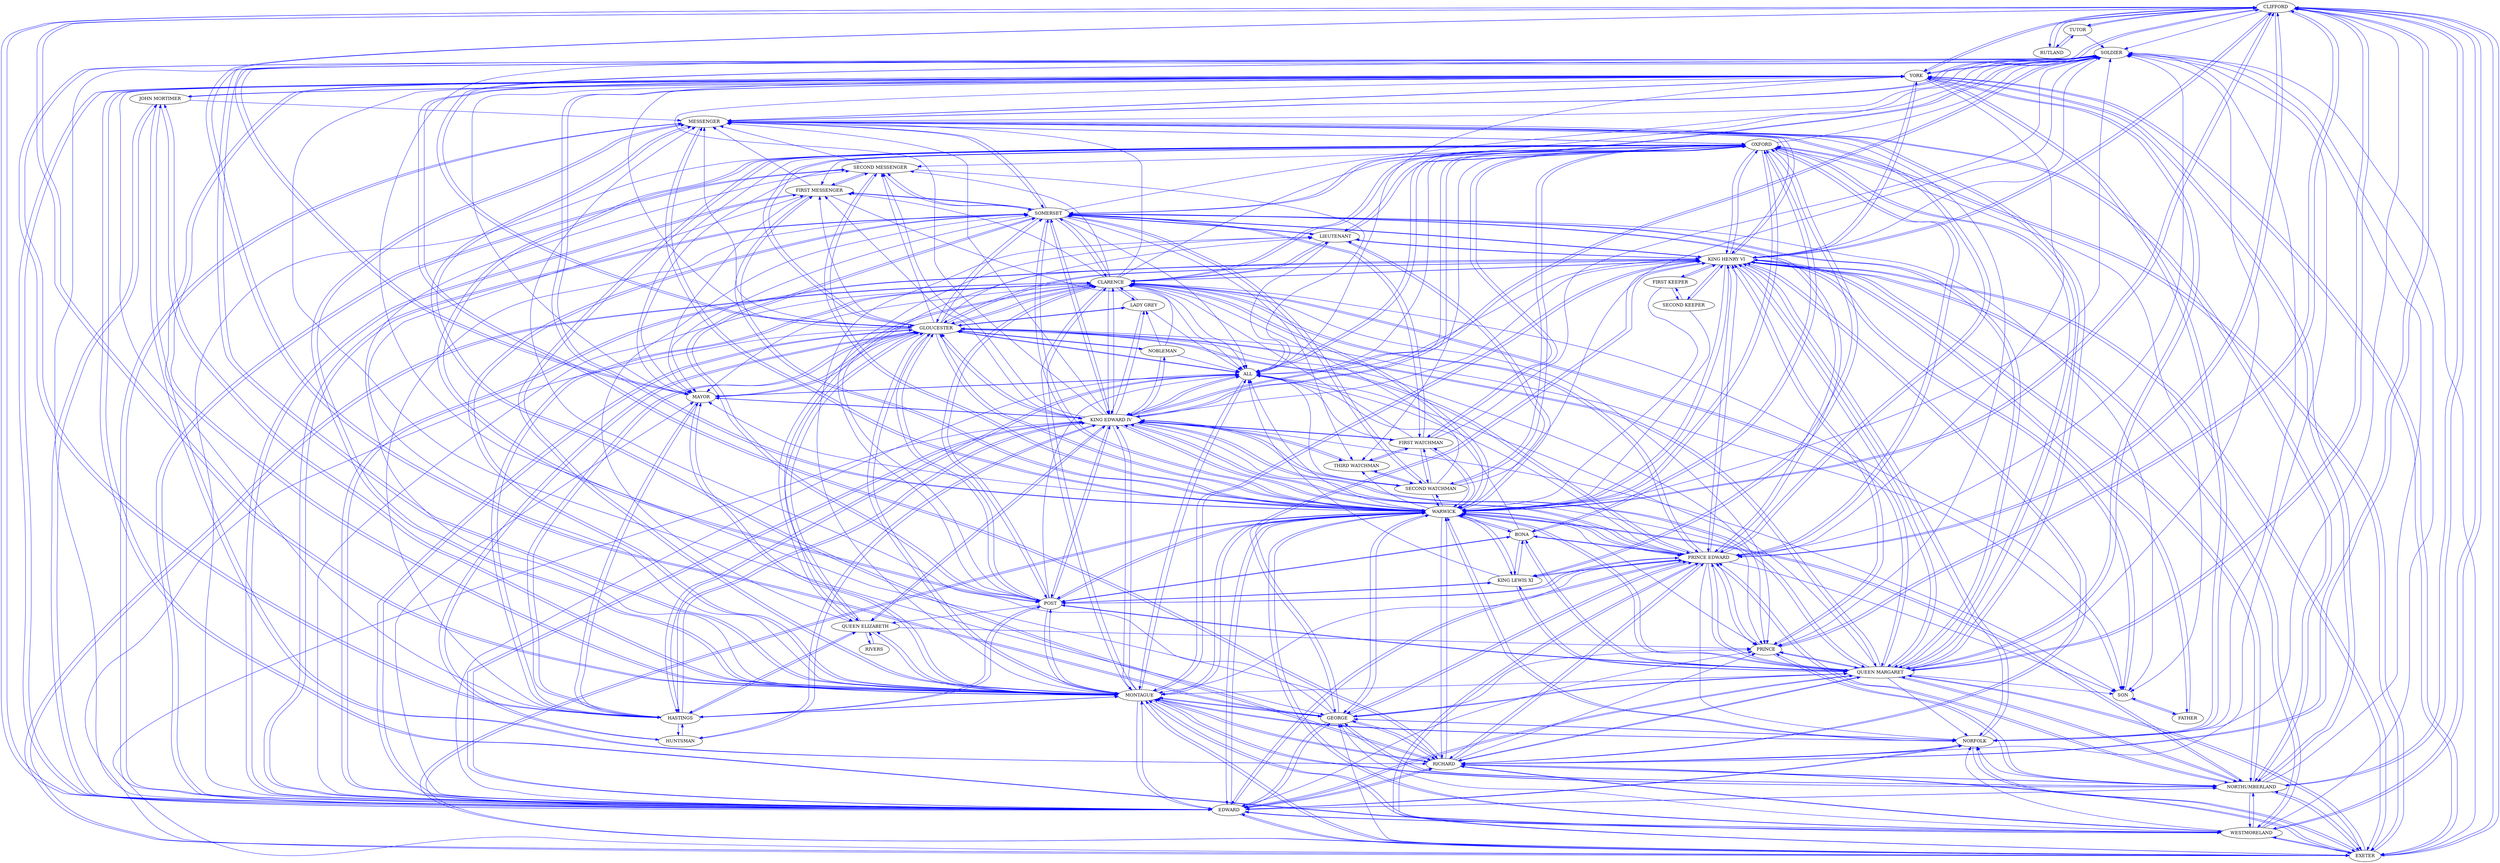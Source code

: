 strict digraph  {
	CLIFFORD -> SOLDIER	 [color=blue,
		weight=44];
	CLIFFORD -> MESSENGER	 [color=blue,
		weight=11];
	CLIFFORD -> "PRINCE EDWARD"	 [color=blue,
		weight=59];
	CLIFFORD -> EXETER	 [color=blue,
		weight=18];
	CLIFFORD -> TUTOR	 [color=blue,
		weight=26];
	CLIFFORD -> "KING HENRY VI"	 [color=blue,
		weight=64];
	CLIFFORD -> WESTMORELAND	 [color=blue,
		weight=18];
	CLIFFORD -> WARWICK	 [color=blue,
		weight=27];
	CLIFFORD -> PRINCE	 [color=blue,
		weight=46];
	CLIFFORD -> EDWARD	 [color=blue,
		weight=27];
	CLIFFORD -> YORK	 [color=blue,
		weight=31];
	CLIFFORD -> RICHARD	 [color=blue,
		weight=34];
	CLIFFORD -> NORTHUMBERLAND	 [color=blue,
		weight=77];
	CLIFFORD -> RUTLAND	 [color=blue,
		weight=26];
	CLIFFORD -> NORFOLK	 [color=blue,
		weight=27];
	CLIFFORD -> "QUEEN MARGARET"	 [color=blue,
		weight=59];
	CLIFFORD -> GEORGE	 [color=blue,
		weight=27];
	CLIFFORD -> MONTAGUE	 [color=blue,
		weight=27];
	SOLDIER -> HASTINGS	 [color=blue,
		weight=2];
	SOLDIER -> GLOUCESTER	 [color=blue,
		weight=2];
	SOLDIER -> "KING EDWARD IV"	 [color=blue,
		weight=2];
	SOLDIER -> YORK	 [color=blue,
		weight=2];
	SOLDIER -> ALL	 [color=blue,
		weight=2];
	SOLDIER -> MAYOR	 [color=blue,
		weight=2];
	SOLDIER -> MONTAGUE	 [color=blue,
		weight=2];
	"FIRST KEEPER" -> "KING HENRY VI"	 [color=blue,
		weight=8];
	"FIRST KEEPER" -> "SECOND KEEPER"	 [color=blue,
		weight=18];
	"FIRST KEEPER" -> WARWICK	 [color=blue,
		weight=18];
	MESSENGER -> CLIFFORD	 [color=blue,
		weight=6];
	MESSENGER -> SOLDIER	 [color=blue,
		weight=2];
	MESSENGER -> "PRINCE EDWARD"	 [color=blue,
		weight=8];
	MESSENGER -> "KING HENRY VI"	 [color=blue,
		weight=6];
	MESSENGER -> WARWICK	 [color=blue,
		weight=3];
	MESSENGER -> SOMERSET	 [color=blue,
		weight=2];
	MESSENGER -> PRINCE	 [color=blue,
		weight=6];
	MESSENGER -> EDWARD	 [color=blue,
		weight=28];
	MESSENGER -> YORK	 [color=blue,
		weight=4];
	MESSENGER -> RICHARD	 [color=blue,
		weight=28];
	MESSENGER -> NORTHUMBERLAND	 [color=blue,
		weight=6];
	MESSENGER -> OXFORD	 [color=blue,
		weight=2];
	MESSENGER -> "QUEEN MARGARET"	 [color=blue,
		weight=8];
	MESSENGER -> MONTAGUE	 [color=blue,
		weight=7];
	SON -> FATHER	 [color=blue,
		weight=22];
	SON -> "KING HENRY VI"	 [color=blue,
		weight=22];
	HASTINGS -> SOLDIER	 [color=blue,
		weight=10];
	HASTINGS -> SOMERSET	 [color=blue,
		weight=7];
	HASTINGS -> GLOUCESTER	 [color=blue,
		weight=20];
	HASTINGS -> CLARENCE	 [color=blue,
		weight=7];
	HASTINGS -> "KING EDWARD IV"	 [color=blue,
		weight=20];
	HASTINGS -> YORK	 [color=blue,
		weight=9];
	HASTINGS -> HUNTSMAN	 [color=blue,
		weight=2];
	HASTINGS -> POST	 [color=blue,
		weight=1];
	HASTINGS -> ALL	 [color=blue,
		weight=9];
	HASTINGS -> MAYOR	 [color=blue,
		weight=9];
	HASTINGS -> "QUEEN ELIZABETH"	 [color=blue,
		weight=8];
	HASTINGS -> MONTAGUE	 [color=blue,
		weight=18];
	"SECOND WATCHMAN" -> SOLDIER	 [color=blue,
		weight=1];
	"SECOND WATCHMAN" -> WARWICK	 [color=blue,
		weight=1];
	"SECOND WATCHMAN" -> "THIRD WATCHMAN"	 [color=blue,
		weight=7];
	"SECOND WATCHMAN" -> SOMERSET	 [color=blue,
		weight=1];
	"SECOND WATCHMAN" -> CLARENCE	 [color=blue,
		weight=1];
	"SECOND WATCHMAN" -> "KING EDWARD IV"	 [color=blue,
		weight=7];
	"SECOND WATCHMAN" -> "FIRST WATCHMAN"	 [color=blue,
		weight=7];
	"SECOND WATCHMAN" -> OXFORD	 [color=blue,
		weight=1];
	"SECOND WATCHMAN" -> ALL	 [color=blue,
		weight=1];
	FATHER -> SON	 [color=blue,
		weight=18];
	FATHER -> "KING HENRY VI"	 [color=blue,
		weight=27];
	"PRINCE EDWARD" -> CLIFFORD	 [color=blue,
		weight=5];
	"PRINCE EDWARD" -> SOLDIER	 [color=blue,
		weight=27];
	"PRINCE EDWARD" -> MESSENGER	 [color=blue,
		weight=5];
	"PRINCE EDWARD" -> SON	 [color=blue,
		weight=13];
	"PRINCE EDWARD" -> EXETER	 [color=blue,
		weight=7];
	"PRINCE EDWARD" -> "KING LEWIS XI"	 [color=blue,
		weight=6];
	"PRINCE EDWARD" -> "KING HENRY VI"	 [color=blue,
		weight=12];
	"PRINCE EDWARD" -> WARWICK	 [color=blue,
		weight=8];
	"PRINCE EDWARD" -> SOMERSET	 [color=blue,
		weight=12];
	"PRINCE EDWARD" -> GLOUCESTER	 [color=blue,
		weight=13];
	"PRINCE EDWARD" -> CLARENCE	 [color=blue,
		weight=13];
	"PRINCE EDWARD" -> PRINCE	 [color=blue,
		weight=5];
	"PRINCE EDWARD" -> BONA	 [color=blue,
		weight=6];
	"PRINCE EDWARD" -> "KING EDWARD IV"	 [color=blue,
		weight=13];
	"PRINCE EDWARD" -> EDWARD	 [color=blue,
		weight=2];
	"PRINCE EDWARD" -> RICHARD	 [color=blue,
		weight=2];
	"PRINCE EDWARD" -> NORTHUMBERLAND	 [color=blue,
		weight=5];
	"PRINCE EDWARD" -> POST	 [color=blue,
		weight=2];
	"PRINCE EDWARD" -> OXFORD	 [color=blue,
		weight=18];
	"PRINCE EDWARD" -> NORFOLK	 [color=blue,
		weight=2];
	"PRINCE EDWARD" -> ALL	 [color=blue,
		weight=6];
	"PRINCE EDWARD" -> "QUEEN MARGARET"	 [color=blue,
		weight=43];
	"PRINCE EDWARD" -> GEORGE	 [color=blue,
		weight=2];
	"PRINCE EDWARD" -> MONTAGUE	 [color=blue,
		weight=2];
	EXETER -> CLIFFORD	 [color=blue,
		weight=7];
	EXETER -> SOLDIER	 [color=blue,
		weight=9];
	EXETER -> "PRINCE EDWARD"	 [color=blue,
		weight=5];
	EXETER -> "KING HENRY VI"	 [color=blue,
		weight=17];
	EXETER -> WESTMORELAND	 [color=blue,
		weight=7];
	EXETER -> WARWICK	 [color=blue,
		weight=11];
	EXETER -> CLARENCE	 [color=blue,
		weight=2];
	EXETER -> EDWARD	 [color=blue,
		weight=9];
	EXETER -> YORK	 [color=blue,
		weight=9];
	EXETER -> RICHARD	 [color=blue,
		weight=9];
	EXETER -> NORTHUMBERLAND	 [color=blue,
		weight=7];
	EXETER -> OXFORD	 [color=blue,
		weight=2];
	EXETER -> NORFOLK	 [color=blue,
		weight=9];
	EXETER -> "QUEEN MARGARET"	 [color=blue,
		weight=5];
	EXETER -> GEORGE	 [color=blue,
		weight=9];
	EXETER -> MONTAGUE	 [color=blue,
		weight=11];
	"KING LEWIS XI" -> "PRINCE EDWARD"	 [color=blue,
		weight=67];
	"KING LEWIS XI" -> WARWICK	 [color=blue,
		weight=53];
	"KING LEWIS XI" -> BONA	 [color=blue,
		weight=67];
	"KING LEWIS XI" -> POST	 [color=blue,
		weight=14];
	"KING LEWIS XI" -> OXFORD	 [color=blue,
		weight=67];
	"KING LEWIS XI" -> ALL	 [color=blue,
		weight=67];
	"KING LEWIS XI" -> "QUEEN MARGARET"	 [color=blue,
		weight=67];
	TUTOR -> CLIFFORD	 [color=blue,
		weight=3];
	TUTOR -> SOLDIER	 [color=blue,
		weight=3];
	TUTOR -> RUTLAND	 [color=blue,
		weight=3];
	"KING HENRY VI" -> CLIFFORD	 [color=blue,
		weight=71];
	"KING HENRY VI" -> SOLDIER	 [color=blue,
		weight=62];
	"KING HENRY VI" -> "FIRST KEEPER"	 [color=blue,
		weight=69];
	"KING HENRY VI" -> MESSENGER	 [color=blue,
		weight=4];
	"KING HENRY VI" -> SON	 [color=blue,
		weight=19];
	"KING HENRY VI" -> FATHER	 [color=blue,
		weight=19];
	"KING HENRY VI" -> "PRINCE EDWARD"	 [color=blue,
		weight=32];
	"KING HENRY VI" -> EXETER	 [color=blue,
		weight=100];
	"KING HENRY VI" -> WESTMORELAND	 [color=blue,
		weight=48];
	"KING HENRY VI" -> "SECOND KEEPER"	 [color=blue,
		weight=69];
	"KING HENRY VI" -> WARWICK	 [color=blue,
		weight=200];
	"KING HENRY VI" -> SOMERSET	 [color=blue,
		weight=47];
	"KING HENRY VI" -> GLOUCESTER	 [color=blue,
		weight=49];
	"KING HENRY VI" -> CLARENCE	 [color=blue,
		weight=69];
	"KING HENRY VI" -> PRINCE	 [color=blue,
		weight=23];
	"KING HENRY VI" -> EDWARD	 [color=blue,
		weight=62];
	"KING HENRY VI" -> YORK	 [color=blue,
		weight=59];
	"KING HENRY VI" -> RICHARD	 [color=blue,
		weight=62];
	"KING HENRY VI" -> LIEUTENANT	 [color=blue,
		weight=51];
	"KING HENRY VI" -> NORTHUMBERLAND	 [color=blue,
		weight=71];
	"KING HENRY VI" -> OXFORD	 [color=blue,
		weight=69];
	"KING HENRY VI" -> NORFOLK	 [color=blue,
		weight=62];
	"KING HENRY VI" -> ALL	 [color=blue,
		weight=101];
	"KING HENRY VI" -> "QUEEN MARGARET"	 [color=blue,
		weight=32];
	"KING HENRY VI" -> GEORGE	 [color=blue,
		weight=62];
	"KING HENRY VI" -> MONTAGUE	 [color=blue,
		weight=131];
	WESTMORELAND -> CLIFFORD	 [color=blue,
		weight=11];
	WESTMORELAND -> SOLDIER	 [color=blue,
		weight=11];
	WESTMORELAND -> EXETER	 [color=blue,
		weight=11];
	WESTMORELAND -> "KING HENRY VI"	 [color=blue,
		weight=11];
	WESTMORELAND -> WARWICK	 [color=blue,
		weight=11];
	WESTMORELAND -> EDWARD	 [color=blue,
		weight=11];
	WESTMORELAND -> YORK	 [color=blue,
		weight=11];
	WESTMORELAND -> RICHARD	 [color=blue,
		weight=11];
	WESTMORELAND -> NORTHUMBERLAND	 [color=blue,
		weight=11];
	WESTMORELAND -> NORFOLK	 [color=blue,
		weight=11];
	WESTMORELAND -> GEORGE	 [color=blue,
		weight=11];
	WESTMORELAND -> MONTAGUE	 [color=blue,
		weight=11];
	RIVERS -> "QUEEN ELIZABETH"	 [color=blue,
		weight=7];
	"SECOND KEEPER" -> "FIRST KEEPER"	 [color=blue,
		weight=14];
	"SECOND KEEPER" -> "KING HENRY VI"	 [color=blue,
		weight=12];
	"SECOND KEEPER" -> WARWICK	 [color=blue,
		weight=14];
	WARWICK -> CLIFFORD	 [color=blue,
		weight=58];
	WARWICK -> SOLDIER	 [color=blue,
		weight=162];
	WARWICK -> MESSENGER	 [color=blue,
		weight=119];
	WARWICK -> "SECOND WATCHMAN"	 [color=blue,
		weight=27];
	WARWICK -> "PRINCE EDWARD"	 [color=blue,
		weight=96];
	WARWICK -> EXETER	 [color=blue,
		weight=48];
	WARWICK -> "KING LEWIS XI"	 [color=blue,
		weight=91];
	WARWICK -> "KING HENRY VI"	 [color=blue,
		weight=75];
	WARWICK -> WESTMORELAND	 [color=blue,
		weight=22];
	WARWICK -> "THIRD WATCHMAN"	 [color=blue,
		weight=27];
	WARWICK -> SOMERSET	 [color=blue,
		weight=118];
	WARWICK -> GLOUCESTER	 [color=blue,
		weight=26];
	WARWICK -> CLARENCE	 [color=blue,
		weight=106];
	WARWICK -> PRINCE	 [color=blue,
		weight=5];
	WARWICK -> "FIRST MESSENGER"	 [color=blue,
		weight=34];
	WARWICK -> BONA	 [color=blue,
		weight=91];
	WARWICK -> "KING EDWARD IV"	 [color=blue,
		weight=50];
	WARWICK -> EDWARD	 [color=blue,
		weight=236];
	WARWICK -> YORK	 [color=blue,
		weight=45];
	WARWICK -> RICHARD	 [color=blue,
		weight=172];
	WARWICK -> LIEUTENANT	 [color=blue,
		weight=22];
	WARWICK -> NORTHUMBERLAND	 [color=blue,
		weight=27];
	WARWICK -> "FIRST WATCHMAN"	 [color=blue,
		weight=27];
	WARWICK -> POST	 [color=blue,
		weight=38];
	WARWICK -> OXFORD	 [color=blue,
		weight=210];
	WARWICK -> NORFOLK	 [color=blue,
		weight=50];
	WARWICK -> ALL	 [color=blue,
		weight=186];
	WARWICK -> MAYOR	 [color=blue,
		weight=34];
	WARWICK -> "QUEEN MARGARET"	 [color=blue,
		weight=96];
	WARWICK -> "SECOND MESSENGER"	 [color=blue,
		weight=34];
	WARWICK -> GEORGE	 [color=blue,
		weight=92];
	WARWICK -> MONTAGUE	 [color=blue,
		weight=214];
	"THIRD WATCHMAN" -> "SECOND WATCHMAN"	 [color=blue,
		weight=9];
	"THIRD WATCHMAN" -> "KING EDWARD IV"	 [color=blue,
		weight=9];
	"THIRD WATCHMAN" -> "FIRST WATCHMAN"	 [color=blue,
		weight=9];
	SOMERSET -> SOLDIER	 [color=blue,
		weight=7];
	SOMERSET -> MESSENGER	 [color=blue,
		weight=7];
	SOMERSET -> SON	 [color=blue,
		weight=1];
	SOMERSET -> "SECOND WATCHMAN"	 [color=blue,
		weight=1];
	SOMERSET -> "PRINCE EDWARD"	 [color=blue,
		weight=4];
	SOMERSET -> "KING HENRY VI"	 [color=blue,
		weight=13];
	SOMERSET -> WARWICK	 [color=blue,
		weight=32];
	SOMERSET -> "THIRD WATCHMAN"	 [color=blue,
		weight=1];
	SOMERSET -> GLOUCESTER	 [color=blue,
		weight=3];
	SOMERSET -> CLARENCE	 [color=blue,
		weight=16];
	SOMERSET -> "FIRST MESSENGER"	 [color=blue,
		weight=6];
	SOMERSET -> "KING EDWARD IV"	 [color=blue,
		weight=3];
	SOMERSET -> EDWARD	 [color=blue,
		weight=7];
	SOMERSET -> LIEUTENANT	 [color=blue,
		weight=13];
	SOMERSET -> "FIRST WATCHMAN"	 [color=blue,
		weight=1];
	SOMERSET -> POST	 [color=blue,
		weight=12];
	SOMERSET -> OXFORD	 [color=blue,
		weight=32];
	SOMERSET -> ALL	 [color=blue,
		weight=8];
	SOMERSET -> MAYOR	 [color=blue,
		weight=6];
	SOMERSET -> "QUEEN MARGARET"	 [color=blue,
		weight=5];
	SOMERSET -> "SECOND MESSENGER"	 [color=blue,
		weight=6];
	SOMERSET -> MONTAGUE	 [color=blue,
		weight=15];
	"JOHN MORTIMER" -> MESSENGER	 [color=blue,
		weight=1];
	"JOHN MORTIMER" -> EDWARD	 [color=blue,
		weight=1];
	"JOHN MORTIMER" -> YORK	 [color=blue,
		weight=1];
	"JOHN MORTIMER" -> RICHARD	 [color=blue,
		weight=1];
	"JOHN MORTIMER" -> MONTAGUE	 [color=blue,
		weight=1];
	GLOUCESTER -> SOLDIER	 [color=blue,
		weight=46];
	GLOUCESTER -> MESSENGER	 [color=blue,
		weight=19];
	GLOUCESTER -> SON	 [color=blue,
		weight=12];
	GLOUCESTER -> HASTINGS	 [color=blue,
		weight=56];
	GLOUCESTER -> "PRINCE EDWARD"	 [color=blue,
		weight=11];
	GLOUCESTER -> EXETER	 [color=blue,
		weight=3];
	GLOUCESTER -> "KING HENRY VI"	 [color=blue,
		weight=44];
	GLOUCESTER -> WARWICK	 [color=blue,
		weight=22];
	GLOUCESTER -> SOMERSET	 [color=blue,
		weight=37];
	GLOUCESTER -> CLARENCE	 [color=blue,
		weight=148];
	GLOUCESTER -> PRINCE	 [color=blue,
		weight=8];
	GLOUCESTER -> "FIRST MESSENGER"	 [color=blue,
		weight=19];
	GLOUCESTER -> "KING EDWARD IV"	 [color=blue,
		weight=183];
	GLOUCESTER -> "LADY GREY"	 [color=blue,
		weight=102];
	GLOUCESTER -> EDWARD	 [color=blue,
		weight=19];
	GLOUCESTER -> YORK	 [color=blue,
		weight=9];
	GLOUCESTER -> LIEUTENANT	 [color=blue,
		weight=2];
	GLOUCESTER -> HUNTSMAN	 [color=blue,
		weight=5];
	GLOUCESTER -> POST	 [color=blue,
		weight=4];
	GLOUCESTER -> OXFORD	 [color=blue,
		weight=10];
	GLOUCESTER -> ALL	 [color=blue,
		weight=102];
	GLOUCESTER -> NOBLEMAN	 [color=blue,
		weight=72];
	GLOUCESTER -> MAYOR	 [color=blue,
		weight=28];
	GLOUCESTER -> "QUEEN ELIZABETH"	 [color=blue,
		weight=26];
	GLOUCESTER -> "QUEEN MARGARET"	 [color=blue,
		weight=12];
	GLOUCESTER -> "SECOND MESSENGER"	 [color=blue,
		weight=19];
	GLOUCESTER -> MONTAGUE	 [color=blue,
		weight=43];
	CLARENCE -> SOLDIER	 [color=blue,
		weight=30];
	CLARENCE -> MESSENGER	 [color=blue,
		weight=22];
	CLARENCE -> SON	 [color=blue,
		weight=7];
	CLARENCE -> HASTINGS	 [color=blue,
		weight=27];
	CLARENCE -> "PRINCE EDWARD"	 [color=blue,
		weight=7];
	CLARENCE -> EXETER	 [color=blue,
		weight=3];
	CLARENCE -> "KING HENRY VI"	 [color=blue,
		weight=12];
	CLARENCE -> WARWICK	 [color=blue,
		weight=35];
	CLARENCE -> SOMERSET	 [color=blue,
		weight=56];
	CLARENCE -> GLOUCESTER	 [color=blue,
		weight=73];
	CLARENCE -> PRINCE	 [color=blue,
		weight=6];
	CLARENCE -> "FIRST MESSENGER"	 [color=blue,
		weight=22];
	CLARENCE -> "KING EDWARD IV"	 [color=blue,
		weight=74];
	CLARENCE -> "LADY GREY"	 [color=blue,
		weight=14];
	CLARENCE -> EDWARD	 [color=blue,
		weight=22];
	CLARENCE -> LIEUTENANT	 [color=blue,
		weight=9];
	CLARENCE -> POST	 [color=blue,
		weight=6];
	CLARENCE -> OXFORD	 [color=blue,
		weight=35];
	CLARENCE -> ALL	 [color=blue,
		weight=48];
	CLARENCE -> MAYOR	 [color=blue,
		weight=22];
	CLARENCE -> "QUEEN ELIZABETH"	 [color=blue,
		weight=27];
	CLARENCE -> "QUEEN MARGARET"	 [color=blue,
		weight=5];
	CLARENCE -> "SECOND MESSENGER"	 [color=blue,
		weight=22];
	CLARENCE -> MONTAGUE	 [color=blue,
		weight=58];
	PRINCE -> CLIFFORD	 [color=blue,
		weight=3];
	PRINCE -> "PRINCE EDWARD"	 [color=blue,
		weight=3];
	PRINCE -> "KING HENRY VI"	 [color=blue,
		weight=3];
	PRINCE -> NORTHUMBERLAND	 [color=blue,
		weight=3];
	PRINCE -> "QUEEN MARGARET"	 [color=blue,
		weight=3];
	"FIRST MESSENGER" -> MESSENGER	 [color=blue,
		weight=1];
	"FIRST MESSENGER" -> WARWICK	 [color=blue,
		weight=1];
	"FIRST MESSENGER" -> SOMERSET	 [color=blue,
		weight=1];
	"FIRST MESSENGER" -> EDWARD	 [color=blue,
		weight=1];
	"FIRST MESSENGER" -> ALL	 [color=blue,
		weight=1];
	"FIRST MESSENGER" -> MAYOR	 [color=blue,
		weight=1];
	"FIRST MESSENGER" -> "SECOND MESSENGER"	 [color=blue,
		weight=1];
	BONA -> "PRINCE EDWARD"	 [color=blue,
		weight=9];
	BONA -> "KING LEWIS XI"	 [color=blue,
		weight=9];
	BONA -> WARWICK	 [color=blue,
		weight=9];
	BONA -> POST	 [color=blue,
		weight=5];
	BONA -> OXFORD	 [color=blue,
		weight=9];
	BONA -> ALL	 [color=blue,
		weight=9];
	BONA -> "QUEEN MARGARET"	 [color=blue,
		weight=9];
	"KING EDWARD IV" -> SOLDIER	 [color=blue,
		weight=120];
	"KING EDWARD IV" -> MESSENGER	 [color=blue,
		weight=33];
	"KING EDWARD IV" -> SON	 [color=blue,
		weight=23];
	"KING EDWARD IV" -> HASTINGS	 [color=blue,
		weight=144];
	"KING EDWARD IV" -> "SECOND WATCHMAN"	 [color=blue,
		weight=11];
	"KING EDWARD IV" -> "PRINCE EDWARD"	 [color=blue,
		weight=23];
	"KING EDWARD IV" -> EXETER	 [color=blue,
		weight=10];
	"KING EDWARD IV" -> "KING HENRY VI"	 [color=blue,
		weight=6];
	"KING EDWARD IV" -> WARWICK	 [color=blue,
		weight=52];
	"KING EDWARD IV" -> "THIRD WATCHMAN"	 [color=blue,
		weight=11];
	"KING EDWARD IV" -> SOMERSET	 [color=blue,
		weight=91];
	"KING EDWARD IV" -> GLOUCESTER	 [color=blue,
		weight=275];
	"KING EDWARD IV" -> CLARENCE	 [color=blue,
		weight=202];
	"KING EDWARD IV" -> PRINCE	 [color=blue,
		weight=30];
	"KING EDWARD IV" -> "FIRST MESSENGER"	 [color=blue,
		weight=27];
	"KING EDWARD IV" -> "LADY GREY"	 [color=blue,
		weight=57];
	"KING EDWARD IV" -> EDWARD	 [color=blue,
		weight=38];
	"KING EDWARD IV" -> YORK	 [color=blue,
		weight=31];
	"KING EDWARD IV" -> HUNTSMAN	 [color=blue,
		weight=8];
	"KING EDWARD IV" -> "FIRST WATCHMAN"	 [color=blue,
		weight=11];
	"KING EDWARD IV" -> POST	 [color=blue,
		weight=36];
	"KING EDWARD IV" -> OXFORD	 [color=blue,
		weight=44];
	"KING EDWARD IV" -> ALL	 [color=blue,
		weight=126];
	"KING EDWARD IV" -> NOBLEMAN	 [color=blue,
		weight=4];
	"KING EDWARD IV" -> MAYOR	 [color=blue,
		weight=58];
	"KING EDWARD IV" -> "QUEEN ELIZABETH"	 [color=blue,
		weight=93];
	"KING EDWARD IV" -> "QUEEN MARGARET"	 [color=blue,
		weight=23];
	"KING EDWARD IV" -> "SECOND MESSENGER"	 [color=blue,
		weight=27];
	"KING EDWARD IV" -> MONTAGUE	 [color=blue,
		weight=124];
	"LADY GREY" -> GLOUCESTER	 [color=blue,
		weight=36];
	"LADY GREY" -> CLARENCE	 [color=blue,
		weight=36];
	"LADY GREY" -> "KING EDWARD IV"	 [color=blue,
		weight=36];
	"LADY GREY" -> ALL	 [color=blue,
		weight=36];
	EDWARD -> CLIFFORD	 [color=blue,
		weight=62];
	EDWARD -> SOLDIER	 [color=blue,
		weight=67];
	EDWARD -> MESSENGER	 [color=blue,
		weight=64];
	EDWARD -> "PRINCE EDWARD"	 [color=blue,
		weight=38];
	EDWARD -> EXETER	 [color=blue,
		weight=1];
	EDWARD -> "KING HENRY VI"	 [color=blue,
		weight=39];
	EDWARD -> WESTMORELAND	 [color=blue,
		weight=1];
	EDWARD -> WARWICK	 [color=blue,
		weight=91];
	EDWARD -> SOMERSET	 [color=blue,
		weight=1];
	EDWARD -> "JOHN MORTIMER"	 [color=blue,
		weight=2];
	EDWARD -> GLOUCESTER	 [color=blue,
		weight=1];
	EDWARD -> PRINCE	 [color=blue,
		weight=38];
	EDWARD -> "FIRST MESSENGER"	 [color=blue,
		weight=1];
	EDWARD -> "KING EDWARD IV"	 [color=blue,
		weight=1];
	EDWARD -> YORK	 [color=blue,
		weight=13];
	EDWARD -> RICHARD	 [color=blue,
		weight=126];
	EDWARD -> NORTHUMBERLAND	 [color=blue,
		weight=39];
	EDWARD -> NORFOLK	 [color=blue,
		weight=43];
	EDWARD -> ALL	 [color=blue,
		weight=1];
	EDWARD -> MAYOR	 [color=blue,
		weight=1];
	EDWARD -> "QUEEN MARGARET"	 [color=blue,
		weight=38];
	EDWARD -> "SECOND MESSENGER"	 [color=blue,
		weight=1];
	EDWARD -> GEORGE	 [color=blue,
		weight=79];
	EDWARD -> MONTAGUE	 [color=blue,
		weight=84];
	YORK -> CLIFFORD	 [color=blue,
		weight=89];
	YORK -> SOLDIER	 [color=blue,
		weight=111];
	YORK -> MESSENGER	 [color=blue,
		weight=14];
	YORK -> "PRINCE EDWARD"	 [color=blue,
		weight=74];
	YORK -> EXETER	 [color=blue,
		weight=18];
	YORK -> "KING HENRY VI"	 [color=blue,
		weight=18];
	YORK -> WESTMORELAND	 [color=blue,
		weight=15];
	YORK -> WARWICK	 [color=blue,
		weight=37];
	YORK -> "JOHN MORTIMER"	 [color=blue,
		weight=6];
	YORK -> EDWARD	 [color=blue,
		weight=71];
	YORK -> RICHARD	 [color=blue,
		weight=71];
	YORK -> NORTHUMBERLAND	 [color=blue,
		weight=89];
	YORK -> NORFOLK	 [color=blue,
		weight=37];
	YORK -> "QUEEN MARGARET"	 [color=blue,
		weight=74];
	YORK -> GEORGE	 [color=blue,
		weight=37];
	YORK -> MONTAGUE	 [color=blue,
		weight=71];
	RICHARD -> CLIFFORD	 [color=blue,
		weight=53];
	RICHARD -> SOLDIER	 [color=blue,
		weight=50];
	RICHARD -> MESSENGER	 [color=blue,
		weight=62];
	RICHARD -> "PRINCE EDWARD"	 [color=blue,
		weight=20];
	RICHARD -> EXETER	 [color=blue,
		weight=3];
	RICHARD -> "KING HENRY VI"	 [color=blue,
		weight=23];
	RICHARD -> WESTMORELAND	 [color=blue,
		weight=3];
	RICHARD -> WARWICK	 [color=blue,
		weight=86];
	RICHARD -> "JOHN MORTIMER"	 [color=blue,
		weight=2];
	RICHARD -> PRINCE	 [color=blue,
		weight=20];
	RICHARD -> EDWARD	 [color=blue,
		weight=149];
	RICHARD -> YORK	 [color=blue,
		weight=26];
	RICHARD -> NORTHUMBERLAND	 [color=blue,
		weight=23];
	RICHARD -> NORFOLK	 [color=blue,
		weight=26];
	RICHARD -> "QUEEN MARGARET"	 [color=blue,
		weight=20];
	RICHARD -> GEORGE	 [color=blue,
		weight=63];
	RICHARD -> MONTAGUE	 [color=blue,
		weight=94];
	LIEUTENANT -> "KING HENRY VI"	 [color=blue,
		weight=3];
	LIEUTENANT -> WARWICK	 [color=blue,
		weight=3];
	LIEUTENANT -> SOMERSET	 [color=blue,
		weight=3];
	LIEUTENANT -> CLARENCE	 [color=blue,
		weight=3];
	LIEUTENANT -> OXFORD	 [color=blue,
		weight=3];
	LIEUTENANT -> ALL	 [color=blue,
		weight=3];
	LIEUTENANT -> MONTAGUE	 [color=blue,
		weight=3];
	NORTHUMBERLAND -> CLIFFORD	 [color=blue,
		weight=30];
	NORTHUMBERLAND -> SOLDIER	 [color=blue,
		weight=29];
	NORTHUMBERLAND -> MESSENGER	 [color=blue,
		weight=2];
	NORTHUMBERLAND -> "PRINCE EDWARD"	 [color=blue,
		weight=17];
	NORTHUMBERLAND -> EXETER	 [color=blue,
		weight=13];
	NORTHUMBERLAND -> "KING HENRY VI"	 [color=blue,
		weight=15];
	NORTHUMBERLAND -> WESTMORELAND	 [color=blue,
		weight=13];
	NORTHUMBERLAND -> WARWICK	 [color=blue,
		weight=14];
	NORTHUMBERLAND -> PRINCE	 [color=blue,
		weight=2];
	NORTHUMBERLAND -> EDWARD	 [color=blue,
		weight=14];
	NORTHUMBERLAND -> YORK	 [color=blue,
		weight=28];
	NORTHUMBERLAND -> RICHARD	 [color=blue,
		weight=14];
	NORTHUMBERLAND -> NORFOLK	 [color=blue,
		weight=14];
	NORTHUMBERLAND -> "QUEEN MARGARET"	 [color=blue,
		weight=17];
	NORTHUMBERLAND -> GEORGE	 [color=blue,
		weight=14];
	NORTHUMBERLAND -> MONTAGUE	 [color=blue,
		weight=14];
	RUTLAND -> CLIFFORD	 [color=blue,
		weight=22];
	RUTLAND -> TUTOR	 [color=blue,
		weight=24];
	HUNTSMAN -> HASTINGS	 [color=blue,
		weight=2];
	HUNTSMAN -> GLOUCESTER	 [color=blue,
		weight=2];
	HUNTSMAN -> "KING EDWARD IV"	 [color=blue,
		weight=2];
	"FIRST WATCHMAN" -> SOLDIER	 [color=blue,
		weight=1];
	"FIRST WATCHMAN" -> "SECOND WATCHMAN"	 [color=blue,
		weight=8];
	"FIRST WATCHMAN" -> WARWICK	 [color=blue,
		weight=1];
	"FIRST WATCHMAN" -> "THIRD WATCHMAN"	 [color=blue,
		weight=8];
	"FIRST WATCHMAN" -> SOMERSET	 [color=blue,
		weight=1];
	"FIRST WATCHMAN" -> CLARENCE	 [color=blue,
		weight=1];
	"FIRST WATCHMAN" -> "KING EDWARD IV"	 [color=blue,
		weight=8];
	"FIRST WATCHMAN" -> OXFORD	 [color=blue,
		weight=1];
	"FIRST WATCHMAN" -> ALL	 [color=blue,
		weight=1];
	POST -> HASTINGS	 [color=blue,
		weight=19];
	POST -> "PRINCE EDWARD"	 [color=blue,
		weight=4];
	POST -> "KING LEWIS XI"	 [color=blue,
		weight=4];
	POST -> "KING HENRY VI"	 [color=blue,
		weight=7];
	POST -> WARWICK	 [color=blue,
		weight=11];
	POST -> SOMERSET	 [color=blue,
		weight=26];
	POST -> GLOUCESTER	 [color=blue,
		weight=19];
	POST -> CLARENCE	 [color=blue,
		weight=26];
	POST -> BONA	 [color=blue,
		weight=4];
	POST -> "KING EDWARD IV"	 [color=blue,
		weight=19];
	POST -> LIEUTENANT	 [color=blue,
		weight=7];
	POST -> OXFORD	 [color=blue,
		weight=11];
	POST -> ALL	 [color=blue,
		weight=11];
	POST -> "QUEEN ELIZABETH"	 [color=blue,
		weight=19];
	POST -> "QUEEN MARGARET"	 [color=blue,
		weight=4];
	POST -> MONTAGUE	 [color=blue,
		weight=26];
	OXFORD -> SOLDIER	 [color=blue,
		weight=12];
	OXFORD -> MESSENGER	 [color=blue,
		weight=4];
	OXFORD -> SON	 [color=blue,
		weight=1];
	OXFORD -> "SECOND WATCHMAN"	 [color=blue,
		weight=2];
	OXFORD -> "PRINCE EDWARD"	 [color=blue,
		weight=27];
	OXFORD -> EXETER	 [color=blue,
		weight=1];
	OXFORD -> "KING LEWIS XI"	 [color=blue,
		weight=19];
	OXFORD -> "KING HENRY VI"	 [color=blue,
		weight=3];
	OXFORD -> WARWICK	 [color=blue,
		weight=26];
	OXFORD -> "THIRD WATCHMAN"	 [color=blue,
		weight=2];
	OXFORD -> SOMERSET	 [color=blue,
		weight=15];
	OXFORD -> GLOUCESTER	 [color=blue,
		weight=2];
	OXFORD -> CLARENCE	 [color=blue,
		weight=6];
	OXFORD -> "FIRST MESSENGER"	 [color=blue,
		weight=1];
	OXFORD -> BONA	 [color=blue,
		weight=19];
	OXFORD -> "KING EDWARD IV"	 [color=blue,
		weight=2];
	OXFORD -> EDWARD	 [color=blue,
		weight=3];
	OXFORD -> LIEUTENANT	 [color=blue,
		weight=2];
	OXFORD -> "FIRST WATCHMAN"	 [color=blue,
		weight=2];
	OXFORD -> POST	 [color=blue,
		weight=4];
	OXFORD -> ALL	 [color=blue,
		weight=23];
	OXFORD -> MAYOR	 [color=blue,
		weight=1];
	OXFORD -> "QUEEN MARGARET"	 [color=blue,
		weight=28];
	OXFORD -> "SECOND MESSENGER"	 [color=blue,
		weight=1];
	OXFORD -> MONTAGUE	 [color=blue,
		weight=3];
	NORFOLK -> SOLDIER	 [color=blue,
		weight=3];
	NORFOLK -> EXETER	 [color=blue,
		weight=1];
	NORFOLK -> "KING HENRY VI"	 [color=blue,
		weight=1];
	NORFOLK -> WARWICK	 [color=blue,
		weight=3];
	NORFOLK -> EDWARD	 [color=blue,
		weight=3];
	NORFOLK -> YORK	 [color=blue,
		weight=3];
	NORFOLK -> RICHARD	 [color=blue,
		weight=3];
	NORFOLK -> GEORGE	 [color=blue,
		weight=3];
	NORFOLK -> MONTAGUE	 [color=blue,
		weight=3];
	ALL -> SOLDIER	 [color=blue,
		weight=1];
	ALL -> HASTINGS	 [color=blue,
		weight=1];
	ALL -> GLOUCESTER	 [color=blue,
		weight=1];
	ALL -> "KING EDWARD IV"	 [color=blue,
		weight=1];
	ALL -> YORK	 [color=blue,
		weight=1];
	ALL -> MAYOR	 [color=blue,
		weight=1];
	ALL -> MONTAGUE	 [color=blue,
		weight=1];
	NOBLEMAN -> GLOUCESTER	 [color=blue,
		weight=2];
	NOBLEMAN -> CLARENCE	 [color=blue,
		weight=2];
	NOBLEMAN -> "KING EDWARD IV"	 [color=blue,
		weight=2];
	NOBLEMAN -> "LADY GREY"	 [color=blue,
		weight=2];
	NOBLEMAN -> ALL	 [color=blue,
		weight=2];
	MAYOR -> SOLDIER	 [color=blue,
		weight=5];
	MAYOR -> HASTINGS	 [color=blue,
		weight=5];
	MAYOR -> GLOUCESTER	 [color=blue,
		weight=5];
	MAYOR -> "KING EDWARD IV"	 [color=blue,
		weight=5];
	MAYOR -> YORK	 [color=blue,
		weight=5];
	MAYOR -> ALL	 [color=blue,
		weight=5];
	MAYOR -> MONTAGUE	 [color=blue,
		weight=5];
	"QUEEN ELIZABETH" -> HASTINGS	 [color=blue,
		weight=9];
	"QUEEN ELIZABETH" -> RIVERS	 [color=blue,
		weight=28];
	"QUEEN ELIZABETH" -> SOMERSET	 [color=blue,
		weight=8];
	"QUEEN ELIZABETH" -> GLOUCESTER	 [color=blue,
		weight=9];
	"QUEEN ELIZABETH" -> CLARENCE	 [color=blue,
		weight=9];
	"QUEEN ELIZABETH" -> PRINCE	 [color=blue,
		weight=1];
	"QUEEN ELIZABETH" -> "KING EDWARD IV"	 [color=blue,
		weight=9];
	"QUEEN ELIZABETH" -> MONTAGUE	 [color=blue,
		weight=8];
	"QUEEN MARGARET" -> CLIFFORD	 [color=blue,
		weight=75];
	"QUEEN MARGARET" -> SOLDIER	 [color=blue,
		weight=148];
	"QUEEN MARGARET" -> MESSENGER	 [color=blue,
		weight=24];
	"QUEEN MARGARET" -> SON	 [color=blue,
		weight=33];
	"QUEEN MARGARET" -> "PRINCE EDWARD"	 [color=blue,
		weight=277];
	"QUEEN MARGARET" -> EXETER	 [color=blue,
		weight=48];
	"QUEEN MARGARET" -> "KING LEWIS XI"	 [color=blue,
		weight=73];
	"QUEEN MARGARET" -> "KING HENRY VI"	 [color=blue,
		weight=70];
	"QUEEN MARGARET" -> WARWICK	 [color=blue,
		weight=55];
	"QUEEN MARGARET" -> SOMERSET	 [color=blue,
		weight=50];
	"QUEEN MARGARET" -> GLOUCESTER	 [color=blue,
		weight=15];
	"QUEEN MARGARET" -> CLARENCE	 [color=blue,
		weight=43];
	"QUEEN MARGARET" -> PRINCE	 [color=blue,
		weight=22];
	"QUEEN MARGARET" -> BONA	 [color=blue,
		weight=73];
	"QUEEN MARGARET" -> "KING EDWARD IV"	 [color=blue,
		weight=43];
	"QUEEN MARGARET" -> EDWARD	 [color=blue,
		weight=12];
	"QUEEN MARGARET" -> YORK	 [color=blue,
		weight=53];
	"QUEEN MARGARET" -> RICHARD	 [color=blue,
		weight=12];
	"QUEEN MARGARET" -> NORTHUMBERLAND	 [color=blue,
		weight=75];
	"QUEEN MARGARET" -> POST	 [color=blue,
		weight=11];
	"QUEEN MARGARET" -> OXFORD	 [color=blue,
		weight=123];
	"QUEEN MARGARET" -> NORFOLK	 [color=blue,
		weight=12];
	"QUEEN MARGARET" -> ALL	 [color=blue,
		weight=73];
	"QUEEN MARGARET" -> GEORGE	 [color=blue,
		weight=12];
	"QUEEN MARGARET" -> MONTAGUE	 [color=blue,
		weight=12];
	"SECOND MESSENGER" -> MESSENGER	 [color=blue,
		weight=1];
	"SECOND MESSENGER" -> WARWICK	 [color=blue,
		weight=1];
	"SECOND MESSENGER" -> SOMERSET	 [color=blue,
		weight=1];
	"SECOND MESSENGER" -> "FIRST MESSENGER"	 [color=blue,
		weight=1];
	"SECOND MESSENGER" -> EDWARD	 [color=blue,
		weight=1];
	"SECOND MESSENGER" -> ALL	 [color=blue,
		weight=1];
	"SECOND MESSENGER" -> MAYOR	 [color=blue,
		weight=1];
	GEORGE -> CLIFFORD	 [color=blue,
		weight=10];
	GEORGE -> SOLDIER	 [color=blue,
		weight=10];
	GEORGE -> MESSENGER	 [color=blue,
		weight=7];
	GEORGE -> "PRINCE EDWARD"	 [color=blue,
		weight=7];
	GEORGE -> "KING HENRY VI"	 [color=blue,
		weight=7];
	GEORGE -> WARWICK	 [color=blue,
		weight=21];
	GEORGE -> PRINCE	 [color=blue,
		weight=7];
	GEORGE -> EDWARD	 [color=blue,
		weight=21];
	GEORGE -> RICHARD	 [color=blue,
		weight=18];
	GEORGE -> NORTHUMBERLAND	 [color=blue,
		weight=7];
	GEORGE -> NORFOLK	 [color=blue,
		weight=7];
	GEORGE -> "QUEEN MARGARET"	 [color=blue,
		weight=7];
	GEORGE -> MONTAGUE	 [color=blue,
		weight=10];
	MONTAGUE -> CLIFFORD	 [color=blue,
		weight=2];
	MONTAGUE -> SOLDIER	 [color=blue,
		weight=20];
	MONTAGUE -> MESSENGER	 [color=blue,
		weight=6];
	MONTAGUE -> HASTINGS	 [color=blue,
		weight=19];
	MONTAGUE -> EXETER	 [color=blue,
		weight=4];
	MONTAGUE -> "KING HENRY VI"	 [color=blue,
		weight=4];
	MONTAGUE -> WESTMORELAND	 [color=blue,
		weight=2];
	MONTAGUE -> WARWICK	 [color=blue,
		weight=7];
	MONTAGUE -> SOMERSET	 [color=blue,
		weight=5];
	MONTAGUE -> "JOHN MORTIMER"	 [color=blue,
		weight=3];
	MONTAGUE -> GLOUCESTER	 [color=blue,
		weight=20];
	MONTAGUE -> CLARENCE	 [color=blue,
		weight=5];
	MONTAGUE -> "FIRST MESSENGER"	 [color=blue,
		weight=1];
	MONTAGUE -> "KING EDWARD IV"	 [color=blue,
		weight=20];
	MONTAGUE -> EDWARD	 [color=blue,
		weight=12];
	MONTAGUE -> YORK	 [color=blue,
		weight=24];
	MONTAGUE -> RICHARD	 [color=blue,
		weight=11];
	MONTAGUE -> NORTHUMBERLAND	 [color=blue,
		weight=2];
	MONTAGUE -> POST	 [color=blue,
		weight=1];
	MONTAGUE -> OXFORD	 [color=blue,
		weight=2];
	MONTAGUE -> NORFOLK	 [color=blue,
		weight=5];
	MONTAGUE -> ALL	 [color=blue,
		weight=16];
	MONTAGUE -> MAYOR	 [color=blue,
		weight=15];
	MONTAGUE -> "QUEEN ELIZABETH"	 [color=blue,
		weight=5];
	MONTAGUE -> "SECOND MESSENGER"	 [color=blue,
		weight=1];
	MONTAGUE -> GEORGE	 [color=blue,
		weight=5];
}
